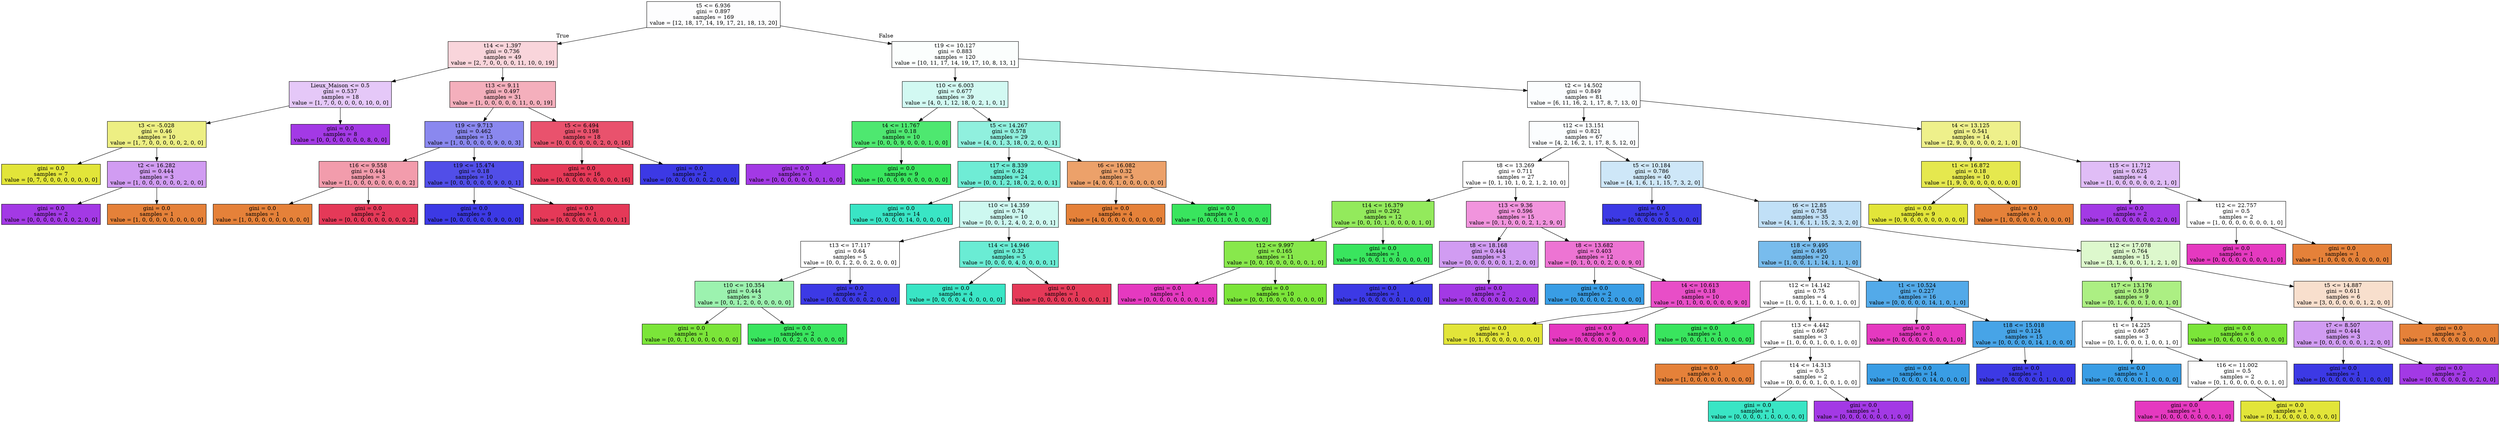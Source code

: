 digraph Tree {
node [shape=box, style="filled", color="black"] ;
0 [label="t5 <= 6.936\ngini = 0.897\nsamples = 169\nvalue = [12, 18, 17, 14, 19, 17, 21, 18, 13, 20]", fillcolor="#3c39e502"] ;
1 [label="t14 <= 1.397\ngini = 0.736\nsamples = 49\nvalue = [2, 7, 0, 0, 0, 0, 11, 10, 0, 19]", fillcolor="#e5395836"] ;
0 -> 1 [labeldistance=2.5, labelangle=45, headlabel="True"] ;
2 [label="Lieux_Maison <= 0.5\ngini = 0.537\nsamples = 18\nvalue = [1, 7, 0, 0, 0, 0, 0, 10, 0, 0]", fillcolor="#a339e546"] ;
1 -> 2 ;
3 [label="t3 <= -5.028\ngini = 0.46\nsamples = 10\nvalue = [1, 7, 0, 0, 0, 0, 0, 2, 0, 0]", fillcolor="#e2e5399f"] ;
2 -> 3 ;
4 [label="gini = 0.0\nsamples = 7\nvalue = [0, 7, 0, 0, 0, 0, 0, 0, 0, 0]", fillcolor="#e2e539ff"] ;
3 -> 4 ;
5 [label="t2 <= 16.282\ngini = 0.444\nsamples = 3\nvalue = [1, 0, 0, 0, 0, 0, 0, 2, 0, 0]", fillcolor="#a339e57f"] ;
3 -> 5 ;
6 [label="gini = 0.0\nsamples = 2\nvalue = [0, 0, 0, 0, 0, 0, 0, 2, 0, 0]", fillcolor="#a339e5ff"] ;
5 -> 6 ;
7 [label="gini = 0.0\nsamples = 1\nvalue = [1, 0, 0, 0, 0, 0, 0, 0, 0, 0]", fillcolor="#e58139ff"] ;
5 -> 7 ;
8 [label="gini = 0.0\nsamples = 8\nvalue = [0, 0, 0, 0, 0, 0, 0, 8, 0, 0]", fillcolor="#a339e5ff"] ;
2 -> 8 ;
9 [label="t13 <= 9.11\ngini = 0.497\nsamples = 31\nvalue = [1, 0, 0, 0, 0, 0, 11, 0, 0, 19]", fillcolor="#e5395866"] ;
1 -> 9 ;
10 [label="t19 <= 9.713\ngini = 0.462\nsamples = 13\nvalue = [1, 0, 0, 0, 0, 0, 9, 0, 0, 3]", fillcolor="#3c39e599"] ;
9 -> 10 ;
11 [label="t16 <= 9.558\ngini = 0.444\nsamples = 3\nvalue = [1, 0, 0, 0, 0, 0, 0, 0, 0, 2]", fillcolor="#e539587f"] ;
10 -> 11 ;
12 [label="gini = 0.0\nsamples = 1\nvalue = [1, 0, 0, 0, 0, 0, 0, 0, 0, 0]", fillcolor="#e58139ff"] ;
11 -> 12 ;
13 [label="gini = 0.0\nsamples = 2\nvalue = [0, 0, 0, 0, 0, 0, 0, 0, 0, 2]", fillcolor="#e53958ff"] ;
11 -> 13 ;
14 [label="t19 <= 15.474\ngini = 0.18\nsamples = 10\nvalue = [0, 0, 0, 0, 0, 0, 9, 0, 0, 1]", fillcolor="#3c39e5e3"] ;
10 -> 14 ;
15 [label="gini = 0.0\nsamples = 9\nvalue = [0, 0, 0, 0, 0, 0, 9, 0, 0, 0]", fillcolor="#3c39e5ff"] ;
14 -> 15 ;
16 [label="gini = 0.0\nsamples = 1\nvalue = [0, 0, 0, 0, 0, 0, 0, 0, 0, 1]", fillcolor="#e53958ff"] ;
14 -> 16 ;
17 [label="t5 <= 6.494\ngini = 0.198\nsamples = 18\nvalue = [0, 0, 0, 0, 0, 0, 2, 0, 0, 16]", fillcolor="#e53958df"] ;
9 -> 17 ;
18 [label="gini = 0.0\nsamples = 16\nvalue = [0, 0, 0, 0, 0, 0, 0, 0, 0, 16]", fillcolor="#e53958ff"] ;
17 -> 18 ;
19 [label="gini = 0.0\nsamples = 2\nvalue = [0, 0, 0, 0, 0, 0, 2, 0, 0, 0]", fillcolor="#3c39e5ff"] ;
17 -> 19 ;
20 [label="t19 <= 10.127\ngini = 0.883\nsamples = 120\nvalue = [10, 11, 17, 14, 19, 17, 10, 8, 13, 1]", fillcolor="#39e5c505"] ;
0 -> 20 [labeldistance=2.5, labelangle=-45, headlabel="False"] ;
21 [label="t10 <= 6.003\ngini = 0.677\nsamples = 39\nvalue = [4, 0, 1, 12, 18, 0, 2, 1, 0, 1]", fillcolor="#39e5c539"] ;
20 -> 21 ;
22 [label="t4 <= 11.767\ngini = 0.18\nsamples = 10\nvalue = [0, 0, 0, 9, 0, 0, 0, 1, 0, 0]", fillcolor="#39e55ee3"] ;
21 -> 22 ;
23 [label="gini = 0.0\nsamples = 1\nvalue = [0, 0, 0, 0, 0, 0, 0, 1, 0, 0]", fillcolor="#a339e5ff"] ;
22 -> 23 ;
24 [label="gini = 0.0\nsamples = 9\nvalue = [0, 0, 0, 9, 0, 0, 0, 0, 0, 0]", fillcolor="#39e55eff"] ;
22 -> 24 ;
25 [label="t5 <= 14.267\ngini = 0.578\nsamples = 29\nvalue = [4, 0, 1, 3, 18, 0, 2, 0, 0, 1]", fillcolor="#39e5c58f"] ;
21 -> 25 ;
26 [label="t17 <= 8.339\ngini = 0.42\nsamples = 24\nvalue = [0, 0, 1, 2, 18, 0, 2, 0, 0, 1]", fillcolor="#39e5c5b9"] ;
25 -> 26 ;
27 [label="gini = 0.0\nsamples = 14\nvalue = [0, 0, 0, 0, 14, 0, 0, 0, 0, 0]", fillcolor="#39e5c5ff"] ;
26 -> 27 ;
28 [label="t10 <= 14.359\ngini = 0.74\nsamples = 10\nvalue = [0, 0, 1, 2, 4, 0, 2, 0, 0, 1]", fillcolor="#39e5c540"] ;
26 -> 28 ;
29 [label="t13 <= 17.117\ngini = 0.64\nsamples = 5\nvalue = [0, 0, 1, 2, 0, 0, 2, 0, 0, 0]", fillcolor="#39e55e00"] ;
28 -> 29 ;
30 [label="t10 <= 10.354\ngini = 0.444\nsamples = 3\nvalue = [0, 0, 1, 2, 0, 0, 0, 0, 0, 0]", fillcolor="#39e55e7f"] ;
29 -> 30 ;
31 [label="gini = 0.0\nsamples = 1\nvalue = [0, 0, 1, 0, 0, 0, 0, 0, 0, 0]", fillcolor="#7be539ff"] ;
30 -> 31 ;
32 [label="gini = 0.0\nsamples = 2\nvalue = [0, 0, 0, 2, 0, 0, 0, 0, 0, 0]", fillcolor="#39e55eff"] ;
30 -> 32 ;
33 [label="gini = 0.0\nsamples = 2\nvalue = [0, 0, 0, 0, 0, 0, 2, 0, 0, 0]", fillcolor="#3c39e5ff"] ;
29 -> 33 ;
34 [label="t14 <= 14.946\ngini = 0.32\nsamples = 5\nvalue = [0, 0, 0, 0, 4, 0, 0, 0, 0, 1]", fillcolor="#39e5c5bf"] ;
28 -> 34 ;
35 [label="gini = 0.0\nsamples = 4\nvalue = [0, 0, 0, 0, 4, 0, 0, 0, 0, 0]", fillcolor="#39e5c5ff"] ;
34 -> 35 ;
36 [label="gini = 0.0\nsamples = 1\nvalue = [0, 0, 0, 0, 0, 0, 0, 0, 0, 1]", fillcolor="#e53958ff"] ;
34 -> 36 ;
37 [label="t6 <= 16.082\ngini = 0.32\nsamples = 5\nvalue = [4, 0, 0, 1, 0, 0, 0, 0, 0, 0]", fillcolor="#e58139bf"] ;
25 -> 37 ;
38 [label="gini = 0.0\nsamples = 4\nvalue = [4, 0, 0, 0, 0, 0, 0, 0, 0, 0]", fillcolor="#e58139ff"] ;
37 -> 38 ;
39 [label="gini = 0.0\nsamples = 1\nvalue = [0, 0, 0, 1, 0, 0, 0, 0, 0, 0]", fillcolor="#39e55eff"] ;
37 -> 39 ;
40 [label="t2 <= 14.502\ngini = 0.849\nsamples = 81\nvalue = [6, 11, 16, 2, 1, 17, 8, 7, 13, 0]", fillcolor="#399de504"] ;
20 -> 40 ;
41 [label="t12 <= 13.151\ngini = 0.821\nsamples = 67\nvalue = [4, 2, 16, 2, 1, 17, 8, 5, 12, 0]", fillcolor="#399de505"] ;
40 -> 41 ;
42 [label="t8 <= 13.269\ngini = 0.711\nsamples = 27\nvalue = [0, 1, 10, 1, 0, 2, 1, 2, 10, 0]", fillcolor="#7be53900"] ;
41 -> 42 ;
43 [label="t14 <= 16.379\ngini = 0.292\nsamples = 12\nvalue = [0, 0, 10, 1, 0, 0, 0, 0, 1, 0]", fillcolor="#7be539d1"] ;
42 -> 43 ;
44 [label="t12 <= 9.997\ngini = 0.165\nsamples = 11\nvalue = [0, 0, 10, 0, 0, 0, 0, 0, 1, 0]", fillcolor="#7be539e6"] ;
43 -> 44 ;
45 [label="gini = 0.0\nsamples = 1\nvalue = [0, 0, 0, 0, 0, 0, 0, 0, 1, 0]", fillcolor="#e539c0ff"] ;
44 -> 45 ;
46 [label="gini = 0.0\nsamples = 10\nvalue = [0, 0, 10, 0, 0, 0, 0, 0, 0, 0]", fillcolor="#7be539ff"] ;
44 -> 46 ;
47 [label="gini = 0.0\nsamples = 1\nvalue = [0, 0, 0, 1, 0, 0, 0, 0, 0, 0]", fillcolor="#39e55eff"] ;
43 -> 47 ;
48 [label="t13 <= 9.36\ngini = 0.596\nsamples = 15\nvalue = [0, 1, 0, 0, 0, 2, 1, 2, 9, 0]", fillcolor="#e539c089"] ;
42 -> 48 ;
49 [label="t8 <= 18.168\ngini = 0.444\nsamples = 3\nvalue = [0, 0, 0, 0, 0, 0, 1, 2, 0, 0]", fillcolor="#a339e57f"] ;
48 -> 49 ;
50 [label="gini = 0.0\nsamples = 1\nvalue = [0, 0, 0, 0, 0, 0, 1, 0, 0, 0]", fillcolor="#3c39e5ff"] ;
49 -> 50 ;
51 [label="gini = 0.0\nsamples = 2\nvalue = [0, 0, 0, 0, 0, 0, 0, 2, 0, 0]", fillcolor="#a339e5ff"] ;
49 -> 51 ;
52 [label="t8 <= 13.682\ngini = 0.403\nsamples = 12\nvalue = [0, 1, 0, 0, 0, 2, 0, 0, 9, 0]", fillcolor="#e539c0b2"] ;
48 -> 52 ;
53 [label="gini = 0.0\nsamples = 2\nvalue = [0, 0, 0, 0, 0, 2, 0, 0, 0, 0]", fillcolor="#399de5ff"] ;
52 -> 53 ;
54 [label="t4 <= 10.613\ngini = 0.18\nsamples = 10\nvalue = [0, 1, 0, 0, 0, 0, 0, 0, 9, 0]", fillcolor="#e539c0e3"] ;
52 -> 54 ;
55 [label="gini = 0.0\nsamples = 1\nvalue = [0, 1, 0, 0, 0, 0, 0, 0, 0, 0]", fillcolor="#e2e539ff"] ;
54 -> 55 ;
56 [label="gini = 0.0\nsamples = 9\nvalue = [0, 0, 0, 0, 0, 0, 0, 0, 9, 0]", fillcolor="#e539c0ff"] ;
54 -> 56 ;
57 [label="t5 <= 10.184\ngini = 0.786\nsamples = 40\nvalue = [4, 1, 6, 1, 1, 15, 7, 3, 2, 0]", fillcolor="#399de53e"] ;
41 -> 57 ;
58 [label="gini = 0.0\nsamples = 5\nvalue = [0, 0, 0, 0, 0, 0, 5, 0, 0, 0]", fillcolor="#3c39e5ff"] ;
57 -> 58 ;
59 [label="t6 <= 12.85\ngini = 0.758\nsamples = 35\nvalue = [4, 1, 6, 1, 1, 15, 2, 3, 2, 0]", fillcolor="#399de54f"] ;
57 -> 59 ;
60 [label="t18 <= 9.495\ngini = 0.495\nsamples = 20\nvalue = [1, 0, 0, 1, 1, 14, 1, 1, 1, 0]", fillcolor="#399de5ae"] ;
59 -> 60 ;
61 [label="t12 <= 14.142\ngini = 0.75\nsamples = 4\nvalue = [1, 0, 0, 1, 1, 0, 0, 1, 0, 0]", fillcolor="#e5813900"] ;
60 -> 61 ;
62 [label="gini = 0.0\nsamples = 1\nvalue = [0, 0, 0, 1, 0, 0, 0, 0, 0, 0]", fillcolor="#39e55eff"] ;
61 -> 62 ;
63 [label="t13 <= 4.442\ngini = 0.667\nsamples = 3\nvalue = [1, 0, 0, 0, 1, 0, 0, 1, 0, 0]", fillcolor="#e5813900"] ;
61 -> 63 ;
64 [label="gini = 0.0\nsamples = 1\nvalue = [1, 0, 0, 0, 0, 0, 0, 0, 0, 0]", fillcolor="#e58139ff"] ;
63 -> 64 ;
65 [label="t14 <= 14.313\ngini = 0.5\nsamples = 2\nvalue = [0, 0, 0, 0, 1, 0, 0, 1, 0, 0]", fillcolor="#39e5c500"] ;
63 -> 65 ;
66 [label="gini = 0.0\nsamples = 1\nvalue = [0, 0, 0, 0, 1, 0, 0, 0, 0, 0]", fillcolor="#39e5c5ff"] ;
65 -> 66 ;
67 [label="gini = 0.0\nsamples = 1\nvalue = [0, 0, 0, 0, 0, 0, 0, 1, 0, 0]", fillcolor="#a339e5ff"] ;
65 -> 67 ;
68 [label="t1 <= 10.524\ngini = 0.227\nsamples = 16\nvalue = [0, 0, 0, 0, 0, 14, 1, 0, 1, 0]", fillcolor="#399de5dd"] ;
60 -> 68 ;
69 [label="gini = 0.0\nsamples = 1\nvalue = [0, 0, 0, 0, 0, 0, 0, 0, 1, 0]", fillcolor="#e539c0ff"] ;
68 -> 69 ;
70 [label="t18 <= 15.018\ngini = 0.124\nsamples = 15\nvalue = [0, 0, 0, 0, 0, 14, 1, 0, 0, 0]", fillcolor="#399de5ed"] ;
68 -> 70 ;
71 [label="gini = 0.0\nsamples = 14\nvalue = [0, 0, 0, 0, 0, 14, 0, 0, 0, 0]", fillcolor="#399de5ff"] ;
70 -> 71 ;
72 [label="gini = 0.0\nsamples = 1\nvalue = [0, 0, 0, 0, 0, 0, 1, 0, 0, 0]", fillcolor="#3c39e5ff"] ;
70 -> 72 ;
73 [label="t12 <= 17.078\ngini = 0.764\nsamples = 15\nvalue = [3, 1, 6, 0, 0, 1, 1, 2, 1, 0]", fillcolor="#7be53940"] ;
59 -> 73 ;
74 [label="t17 <= 13.176\ngini = 0.519\nsamples = 9\nvalue = [0, 1, 6, 0, 0, 1, 0, 0, 1, 0]", fillcolor="#7be5399f"] ;
73 -> 74 ;
75 [label="t1 <= 14.225\ngini = 0.667\nsamples = 3\nvalue = [0, 1, 0, 0, 0, 1, 0, 0, 1, 0]", fillcolor="#e2e53900"] ;
74 -> 75 ;
76 [label="gini = 0.0\nsamples = 1\nvalue = [0, 0, 0, 0, 0, 1, 0, 0, 0, 0]", fillcolor="#399de5ff"] ;
75 -> 76 ;
77 [label="t16 <= 11.002\ngini = 0.5\nsamples = 2\nvalue = [0, 1, 0, 0, 0, 0, 0, 0, 1, 0]", fillcolor="#e2e53900"] ;
75 -> 77 ;
78 [label="gini = 0.0\nsamples = 1\nvalue = [0, 0, 0, 0, 0, 0, 0, 0, 1, 0]", fillcolor="#e539c0ff"] ;
77 -> 78 ;
79 [label="gini = 0.0\nsamples = 1\nvalue = [0, 1, 0, 0, 0, 0, 0, 0, 0, 0]", fillcolor="#e2e539ff"] ;
77 -> 79 ;
80 [label="gini = 0.0\nsamples = 6\nvalue = [0, 0, 6, 0, 0, 0, 0, 0, 0, 0]", fillcolor="#7be539ff"] ;
74 -> 80 ;
81 [label="t5 <= 14.887\ngini = 0.611\nsamples = 6\nvalue = [3, 0, 0, 0, 0, 0, 1, 2, 0, 0]", fillcolor="#e5813940"] ;
73 -> 81 ;
82 [label="t7 <= 8.507\ngini = 0.444\nsamples = 3\nvalue = [0, 0, 0, 0, 0, 0, 1, 2, 0, 0]", fillcolor="#a339e57f"] ;
81 -> 82 ;
83 [label="gini = 0.0\nsamples = 1\nvalue = [0, 0, 0, 0, 0, 0, 1, 0, 0, 0]", fillcolor="#3c39e5ff"] ;
82 -> 83 ;
84 [label="gini = 0.0\nsamples = 2\nvalue = [0, 0, 0, 0, 0, 0, 0, 2, 0, 0]", fillcolor="#a339e5ff"] ;
82 -> 84 ;
85 [label="gini = 0.0\nsamples = 3\nvalue = [3, 0, 0, 0, 0, 0, 0, 0, 0, 0]", fillcolor="#e58139ff"] ;
81 -> 85 ;
86 [label="t4 <= 13.125\ngini = 0.541\nsamples = 14\nvalue = [2, 9, 0, 0, 0, 0, 0, 2, 1, 0]", fillcolor="#e2e53995"] ;
40 -> 86 ;
87 [label="t1 <= 16.872\ngini = 0.18\nsamples = 10\nvalue = [1, 9, 0, 0, 0, 0, 0, 0, 0, 0]", fillcolor="#e2e539e3"] ;
86 -> 87 ;
88 [label="gini = 0.0\nsamples = 9\nvalue = [0, 9, 0, 0, 0, 0, 0, 0, 0, 0]", fillcolor="#e2e539ff"] ;
87 -> 88 ;
89 [label="gini = 0.0\nsamples = 1\nvalue = [1, 0, 0, 0, 0, 0, 0, 0, 0, 0]", fillcolor="#e58139ff"] ;
87 -> 89 ;
90 [label="t15 <= 11.712\ngini = 0.625\nsamples = 4\nvalue = [1, 0, 0, 0, 0, 0, 0, 2, 1, 0]", fillcolor="#a339e555"] ;
86 -> 90 ;
91 [label="gini = 0.0\nsamples = 2\nvalue = [0, 0, 0, 0, 0, 0, 0, 2, 0, 0]", fillcolor="#a339e5ff"] ;
90 -> 91 ;
92 [label="t12 <= 22.757\ngini = 0.5\nsamples = 2\nvalue = [1, 0, 0, 0, 0, 0, 0, 0, 1, 0]", fillcolor="#e5813900"] ;
90 -> 92 ;
93 [label="gini = 0.0\nsamples = 1\nvalue = [0, 0, 0, 0, 0, 0, 0, 0, 1, 0]", fillcolor="#e539c0ff"] ;
92 -> 93 ;
94 [label="gini = 0.0\nsamples = 1\nvalue = [1, 0, 0, 0, 0, 0, 0, 0, 0, 0]", fillcolor="#e58139ff"] ;
92 -> 94 ;
}